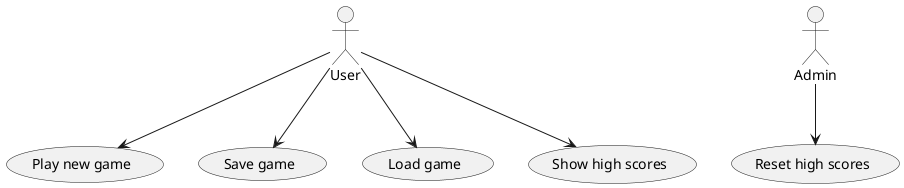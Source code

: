 @startuml
actor User
actor Admin

(Play new game) as (UC1)
(Save game) as (UC2)
(Load game) as (UC3)
(Show high scores) as (UC4)
(Reset high scores) as (UC5)

User --> UC1
User --> UC2
User --> UC3
User --> UC4
Admin --> UC5
@enduml
